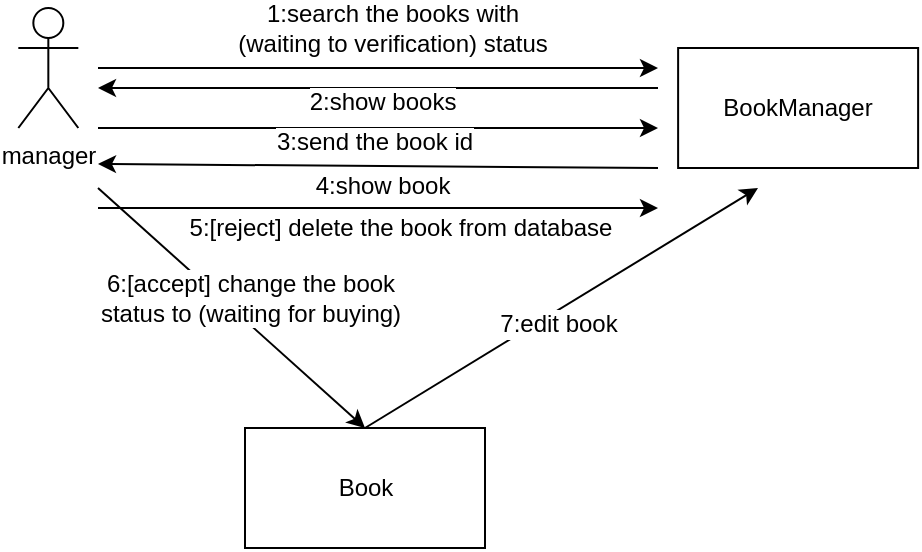 <mxfile version="10.6.8" type="github"><diagram id="P_jgdUaZR1RVqcQm-a9g" name="Page-1"><mxGraphModel dx="-183" dy="378" grid="1" gridSize="10" guides="1" tooltips="1" connect="1" arrows="1" fold="1" page="1" pageScale="1" pageWidth="850" pageHeight="1100" math="0" shadow="0"><root><mxCell id="0"/><mxCell id="1" parent="0"/><mxCell id="R5Jppxe1es5lbfI6ZaOZ-1" value="manager" style="shape=umlActor;verticalLabelPosition=bottom;labelBackgroundColor=#ffffff;verticalAlign=top;html=1;outlineConnect=0;" parent="1" vertex="1"><mxGeometry x="1150.167" y="120" width="30" height="60" as="geometry"/></mxCell><mxCell id="R5Jppxe1es5lbfI6ZaOZ-6" value="Book" style="rounded=0;whiteSpace=wrap;html=1;" parent="1" vertex="1"><mxGeometry x="1263.5" y="330" width="120" height="60" as="geometry"/></mxCell><mxCell id="R5Jppxe1es5lbfI6ZaOZ-10" value="" style="endArrow=classic;html=1;" parent="1" edge="1"><mxGeometry width="50" height="50" relative="1" as="geometry"><mxPoint x="1190" y="150" as="sourcePoint"/><mxPoint x="1470" y="150" as="targetPoint"/></mxGeometry></mxCell><mxCell id="R5Jppxe1es5lbfI6ZaOZ-11" value="1:search the books with &lt;br&gt;(waiting to verification)&amp;nbsp;status" style="text;html=1;resizable=0;points=[];align=center;verticalAlign=middle;labelBackgroundColor=#ffffff;" parent="R5Jppxe1es5lbfI6ZaOZ-10" vertex="1" connectable="0"><mxGeometry x="-0.118" y="5" relative="1" as="geometry"><mxPoint x="23" y="-15" as="offset"/></mxGeometry></mxCell><mxCell id="R5Jppxe1es5lbfI6ZaOZ-12" value="" style="endArrow=classic;html=1;" parent="1" edge="1"><mxGeometry width="50" height="50" relative="1" as="geometry"><mxPoint x="1470" y="160" as="sourcePoint"/><mxPoint x="1190" y="160" as="targetPoint"/></mxGeometry></mxCell><mxCell id="R5Jppxe1es5lbfI6ZaOZ-13" value="2:show books" style="text;html=1;resizable=0;points=[];align=center;verticalAlign=middle;labelBackgroundColor=#ffffff;" parent="R5Jppxe1es5lbfI6ZaOZ-12" vertex="1" connectable="0"><mxGeometry x="-0.118" y="5" relative="1" as="geometry"><mxPoint x="-15" y="1.5" as="offset"/></mxGeometry></mxCell><mxCell id="R5Jppxe1es5lbfI6ZaOZ-15" value="BookManager" style="rounded=0;whiteSpace=wrap;html=1;" parent="1" vertex="1"><mxGeometry x="1480.059" y="140" width="120" height="60" as="geometry"/></mxCell><mxCell id="R5Jppxe1es5lbfI6ZaOZ-18" value="" style="endArrow=classic;html=1;" parent="1" edge="1"><mxGeometry width="50" height="50" relative="1" as="geometry"><mxPoint x="1190" y="180" as="sourcePoint"/><mxPoint x="1470" y="180" as="targetPoint"/></mxGeometry></mxCell><mxCell id="R5Jppxe1es5lbfI6ZaOZ-19" value="3:send the book id" style="text;html=1;resizable=0;points=[];align=center;verticalAlign=middle;labelBackgroundColor=#ffffff;" parent="R5Jppxe1es5lbfI6ZaOZ-18" vertex="1" connectable="0"><mxGeometry x="-0.118" y="5" relative="1" as="geometry"><mxPoint x="14" y="12" as="offset"/></mxGeometry></mxCell><mxCell id="R5Jppxe1es5lbfI6ZaOZ-22" value="" style="endArrow=classic;html=1;" parent="1" edge="1"><mxGeometry width="50" height="50" relative="1" as="geometry"><mxPoint x="1470" y="200" as="sourcePoint"/><mxPoint x="1190" y="198" as="targetPoint"/></mxGeometry></mxCell><mxCell id="R5Jppxe1es5lbfI6ZaOZ-23" value="4:show book&lt;br&gt;" style="text;html=1;resizable=0;points=[];align=center;verticalAlign=middle;labelBackgroundColor=#ffffff;" parent="R5Jppxe1es5lbfI6ZaOZ-22" vertex="1" connectable="0"><mxGeometry x="-0.118" y="5" relative="1" as="geometry"><mxPoint x="-15" y="4.5" as="offset"/></mxGeometry></mxCell><mxCell id="R5Jppxe1es5lbfI6ZaOZ-26" value="" style="endArrow=classic;html=1;entryX=0.5;entryY=0;entryDx=0;entryDy=0;" parent="1" target="R5Jppxe1es5lbfI6ZaOZ-6" edge="1"><mxGeometry width="50" height="50" relative="1" as="geometry"><mxPoint x="1190" y="210" as="sourcePoint"/><mxPoint x="1079.667" y="546.167" as="targetPoint"/></mxGeometry></mxCell><mxCell id="R5Jppxe1es5lbfI6ZaOZ-27" value="6:[accept] change the book&lt;br&gt;status to (waiting for buying)&lt;br&gt;" style="text;html=1;resizable=0;points=[];align=center;verticalAlign=middle;labelBackgroundColor=#ffffff;" parent="R5Jppxe1es5lbfI6ZaOZ-26" vertex="1" connectable="0"><mxGeometry x="-0.118" y="5" relative="1" as="geometry"><mxPoint x="14" y="5.5" as="offset"/></mxGeometry></mxCell><mxCell id="R5Jppxe1es5lbfI6ZaOZ-28" value="" style="endArrow=classic;html=1;exitX=0.5;exitY=0;exitDx=0;exitDy=0;" parent="1" edge="1" source="R5Jppxe1es5lbfI6ZaOZ-6"><mxGeometry width="50" height="50" relative="1" as="geometry"><mxPoint x="1270" y="576" as="sourcePoint"/><mxPoint x="1520" y="210" as="targetPoint"/></mxGeometry></mxCell><mxCell id="R5Jppxe1es5lbfI6ZaOZ-29" value="7:edit book&lt;br&gt;" style="text;html=1;resizable=0;points=[];align=center;verticalAlign=middle;labelBackgroundColor=#ffffff;" parent="R5Jppxe1es5lbfI6ZaOZ-28" vertex="1" connectable="0"><mxGeometry x="-0.118" y="5" relative="1" as="geometry"><mxPoint x="12.5" y="5" as="offset"/></mxGeometry></mxCell><mxCell id="R5Jppxe1es5lbfI6ZaOZ-30" value="" style="endArrow=classic;html=1;" parent="1" edge="1"><mxGeometry width="50" height="50" relative="1" as="geometry"><mxPoint x="1190" y="220" as="sourcePoint"/><mxPoint x="1470" y="220" as="targetPoint"/></mxGeometry></mxCell><mxCell id="R5Jppxe1es5lbfI6ZaOZ-31" value="5:[reject] delete the&amp;nbsp;book from database&lt;br&gt;" style="text;html=1;resizable=0;points=[];align=center;verticalAlign=middle;labelBackgroundColor=#ffffff;" parent="R5Jppxe1es5lbfI6ZaOZ-30" vertex="1" connectable="0"><mxGeometry x="-0.118" y="5" relative="1" as="geometry"><mxPoint x="27" y="15" as="offset"/></mxGeometry></mxCell></root></mxGraphModel></diagram></mxfile>